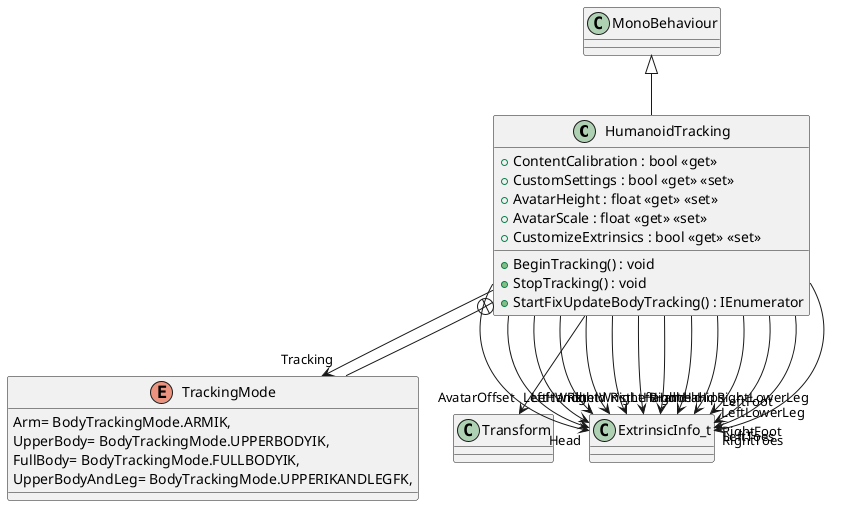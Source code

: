 @startuml
class HumanoidTracking {
    + ContentCalibration : bool <<get>>
    + CustomSettings : bool <<get>> <<set>>
    + AvatarHeight : float <<get>> <<set>>
    + AvatarScale : float <<get>> <<set>>
    + CustomizeExtrinsics : bool <<get>> <<set>>
    + BeginTracking() : void
    + StopTracking() : void
    + StartFixUpdateBodyTracking() : IEnumerator
}
enum TrackingMode {
    Arm= BodyTrackingMode.ARMIK,
    UpperBody= BodyTrackingMode.UPPERBODYIK,
    FullBody= BodyTrackingMode.FULLBODYIK,
    UpperBodyAndLeg= BodyTrackingMode.UPPERIKANDLEGFK,
}
MonoBehaviour <|-- HumanoidTracking
HumanoidTracking --> "Tracking" TrackingMode
HumanoidTracking --> "AvatarOffset" Transform
HumanoidTracking --> "Head" ExtrinsicInfo_t
HumanoidTracking --> "LeftWrist" ExtrinsicInfo_t
HumanoidTracking --> "RightWrist" ExtrinsicInfo_t
HumanoidTracking --> "LeftHandheld" ExtrinsicInfo_t
HumanoidTracking --> "RightHandheld" ExtrinsicInfo_t
HumanoidTracking --> "LeftHand" ExtrinsicInfo_t
HumanoidTracking --> "RightHand" ExtrinsicInfo_t
HumanoidTracking --> "Hips" ExtrinsicInfo_t
HumanoidTracking --> "LeftLowerLeg" ExtrinsicInfo_t
HumanoidTracking --> "RightLowerLeg" ExtrinsicInfo_t
HumanoidTracking --> "LeftFoot" ExtrinsicInfo_t
HumanoidTracking --> "RightFoot" ExtrinsicInfo_t
HumanoidTracking --> "LeftToes" ExtrinsicInfo_t
HumanoidTracking --> "RightToes" ExtrinsicInfo_t
HumanoidTracking +-- TrackingMode
@enduml
